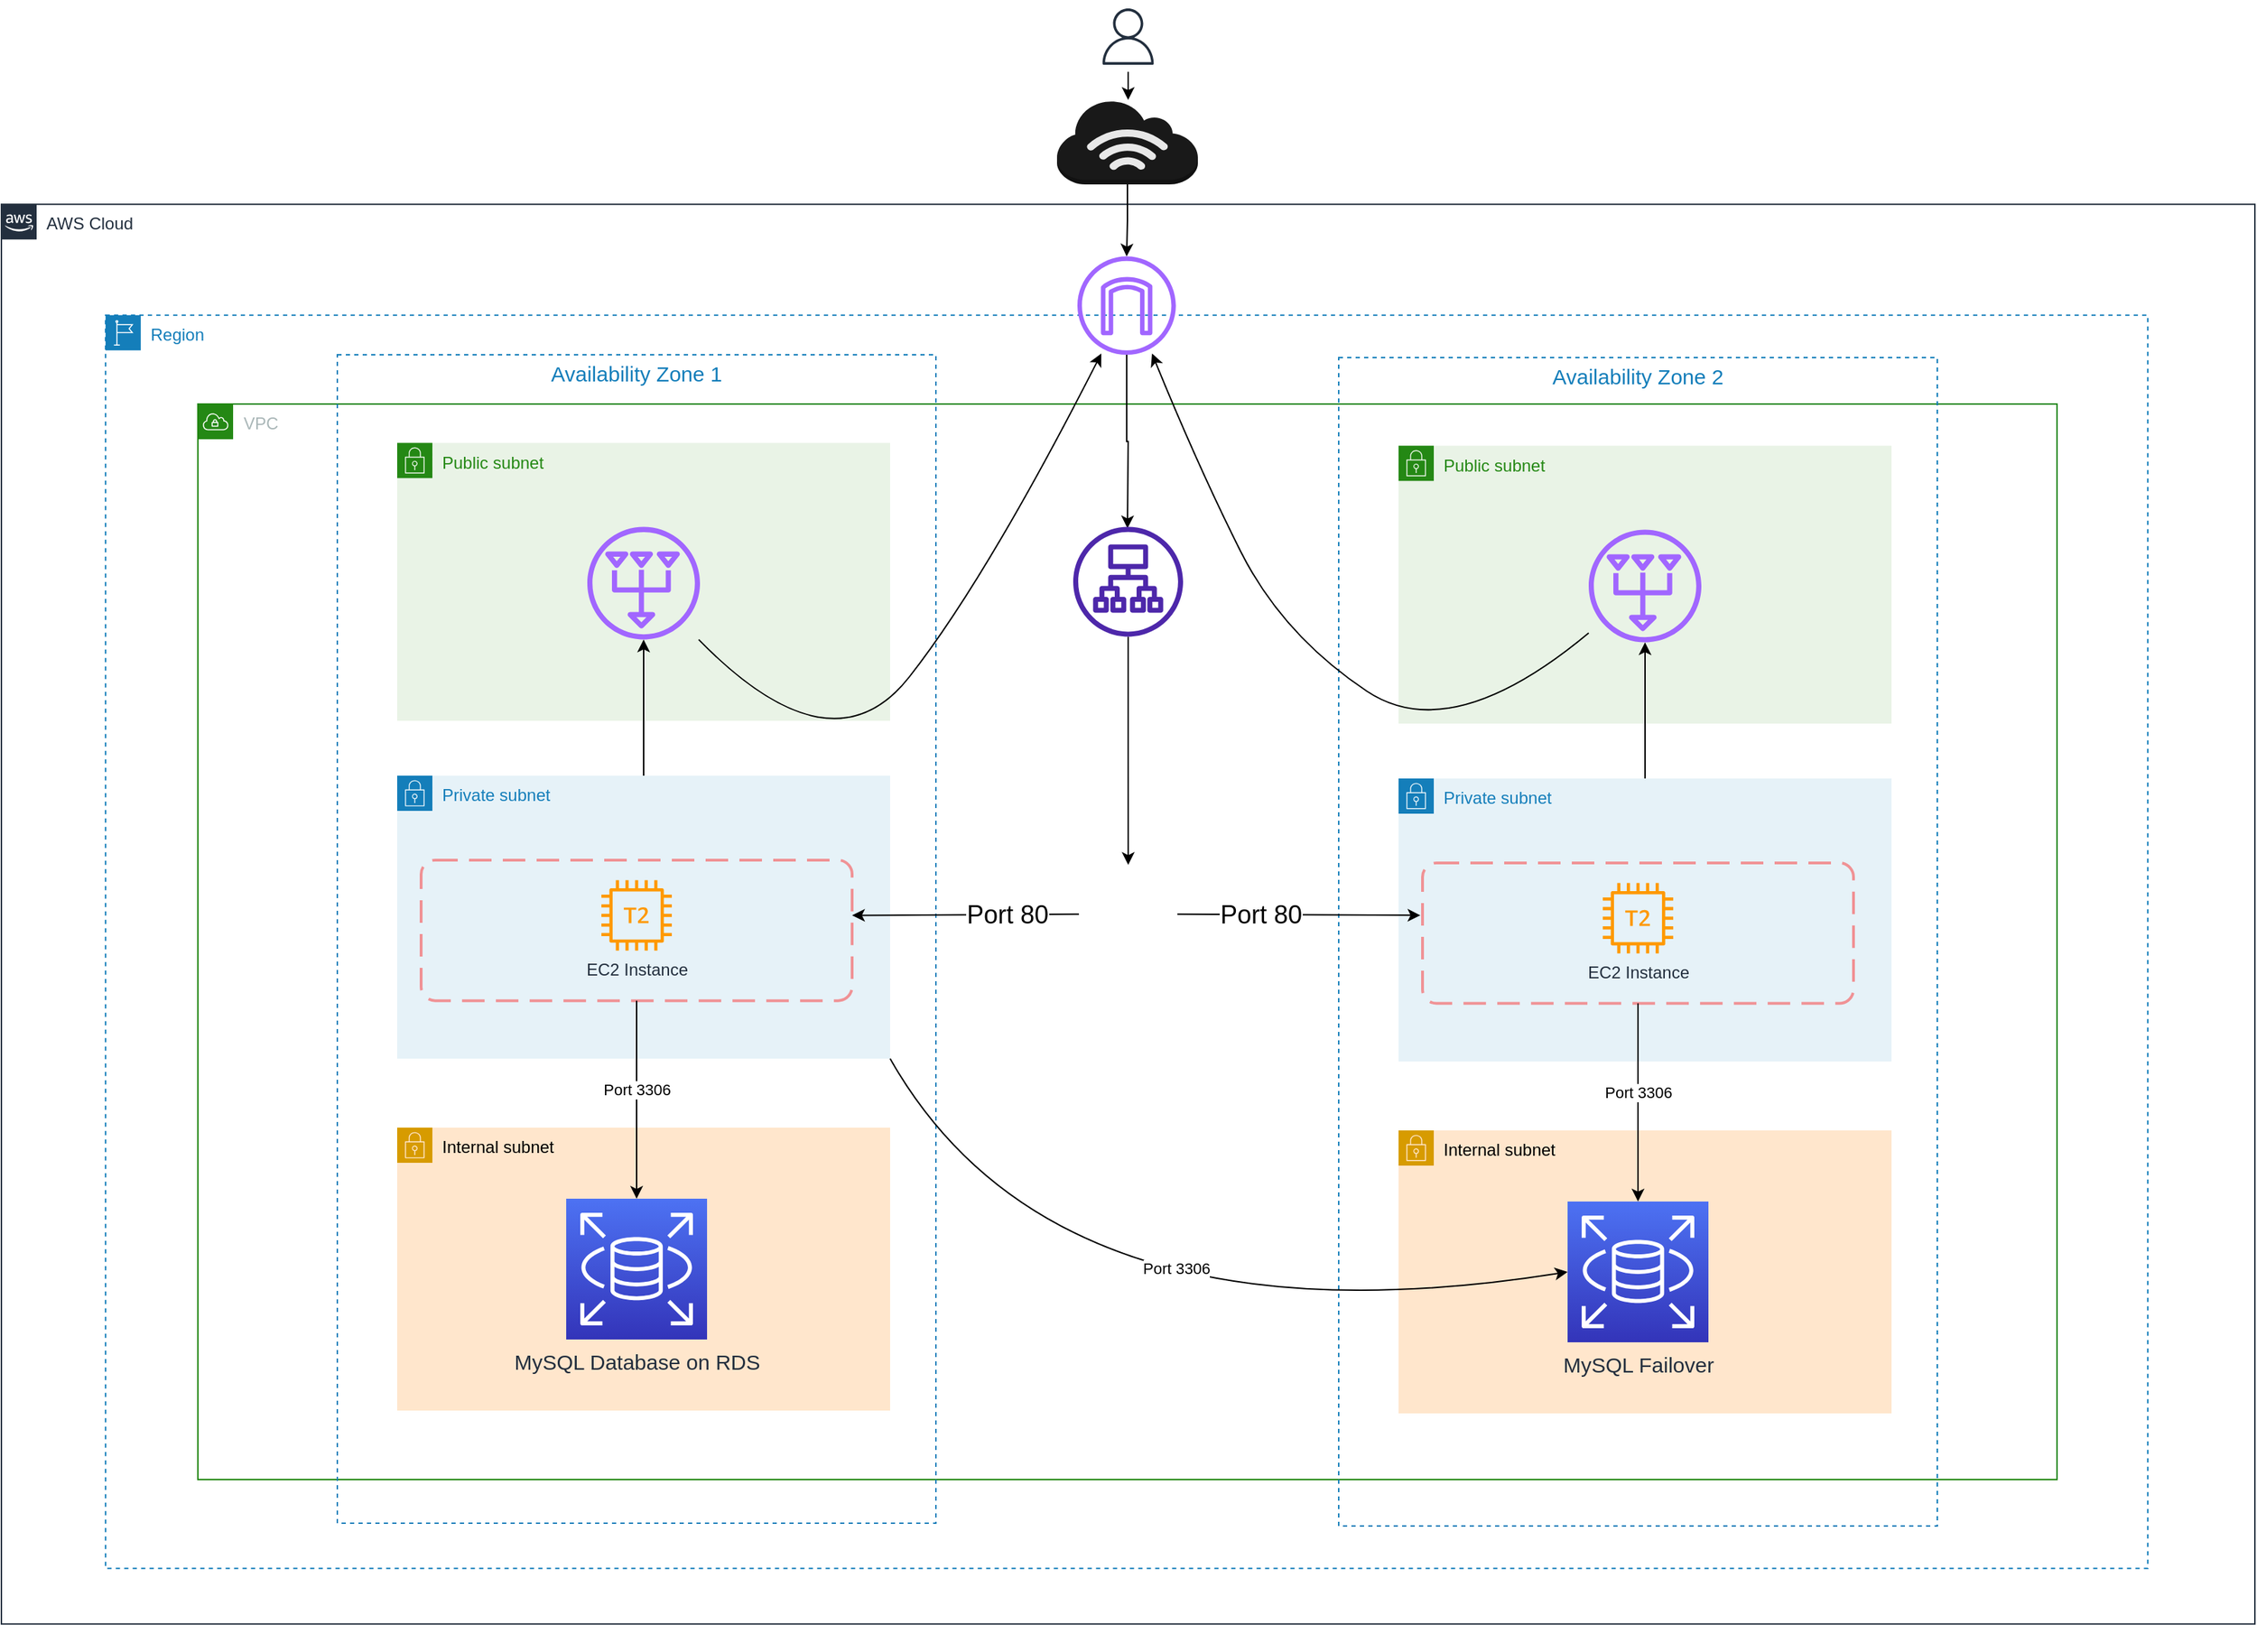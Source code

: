 <mxfile version="16.0.0" type="google"><diagram id="fSrnjGD2aspFWsJwa-Qv" name="Page-1"><mxGraphModel dx="-7776" dy="-7406" grid="1" gridSize="10" guides="1" tooltips="1" connect="1" arrows="1" fold="1" page="1" pageScale="1" pageWidth="850" pageHeight="1100" math="0" shadow="0"><root><mxCell id="0"/><mxCell id="1" parent="0"/><mxCell id="5bKBoETCHCRwxor2CSpE-2" value="AWS Cloud" style="points=[[0,0],[0.25,0],[0.5,0],[0.75,0],[1,0],[1,0.25],[1,0.5],[1,0.75],[1,1],[0.75,1],[0.5,1],[0.25,1],[0,1],[0,0.75],[0,0.5],[0,0.25]];outlineConnect=0;gradientColor=none;html=1;whiteSpace=wrap;fontSize=12;fontStyle=0;shape=mxgraph.aws4.group;grIcon=mxgraph.aws4.group_aws_cloud_alt;strokeColor=#232F3E;fillColor=default;verticalAlign=top;align=left;spacingLeft=30;fontColor=#232F3E;dashed=0;" parent="1" vertex="1"><mxGeometry x="10200" y="8944.12" width="1600" height="1008.46" as="geometry"/></mxCell><mxCell id="Xmm6TfRivtz7W0rsvs20-1" style="edgeStyle=orthogonalEdgeStyle;rounded=0;orthogonalLoop=1;jettySize=auto;html=1;" parent="1" source="5bKBoETCHCRwxor2CSpE-3" target="5bKBoETCHCRwxor2CSpE-10" edge="1"><mxGeometry relative="1" as="geometry"/></mxCell><mxCell id="5bKBoETCHCRwxor2CSpE-3" value="" style="sketch=0;outlineConnect=0;fontColor=#232F3E;gradientColor=none;strokeColor=#232F3E;fillColor=#ffffff;dashed=0;verticalLabelPosition=bottom;verticalAlign=top;align=center;html=1;fontSize=12;fontStyle=0;aspect=fixed;shape=mxgraph.aws4.resourceIcon;resIcon=mxgraph.aws4.user;" parent="1" vertex="1"><mxGeometry x="10975" y="8800" width="50" height="50" as="geometry"/></mxCell><mxCell id="5bKBoETCHCRwxor2CSpE-4" value="Region" style="points=[[0,0],[0.25,0],[0.5,0],[0.75,0],[1,0],[1,0.25],[1,0.5],[1,0.75],[1,1],[0.75,1],[0.5,1],[0.25,1],[0,1],[0,0.75],[0,0.5],[0,0.25]];outlineConnect=0;gradientColor=none;html=1;whiteSpace=wrap;fontSize=12;fontStyle=0;shape=mxgraph.aws4.group;grIcon=mxgraph.aws4.group_region;strokeColor=#147EBA;fillColor=none;verticalAlign=top;align=left;spacingLeft=30;fontColor=#147EBA;dashed=1;" parent="1" vertex="1"><mxGeometry x="10273.94" y="9022.88" width="1450" height="890.26" as="geometry"/></mxCell><mxCell id="5bKBoETCHCRwxor2CSpE-5" value="VPC" style="points=[[0,0],[0.25,0],[0.5,0],[0.75,0],[1,0],[1,0.25],[1,0.5],[1,0.75],[1,1],[0.75,1],[0.5,1],[0.25,1],[0,1],[0,0.75],[0,0.5],[0,0.25]];outlineConnect=0;gradientColor=none;html=1;whiteSpace=wrap;fontSize=12;fontStyle=0;shape=mxgraph.aws4.group;grIcon=mxgraph.aws4.group_vpc;strokeColor=#248814;fillColor=none;verticalAlign=top;align=left;spacingLeft=30;fontColor=#AAB7B8;dashed=0;" parent="1" vertex="1"><mxGeometry x="10339.51" y="9086.03" width="1320" height="763.97" as="geometry"/></mxCell><mxCell id="5bKBoETCHCRwxor2CSpE-7" style="edgeStyle=orthogonalEdgeStyle;rounded=0;orthogonalLoop=1;jettySize=auto;html=1;" parent="1" source="5bKBoETCHCRwxor2CSpE-8" edge="1"><mxGeometry relative="1" as="geometry"><mxPoint x="10999.51" y="9174.321" as="targetPoint"/></mxGeometry></mxCell><mxCell id="5bKBoETCHCRwxor2CSpE-8" value="" style="sketch=0;outlineConnect=0;fontColor=#232F3E;gradientColor=none;fillColor=#A166FF;strokeColor=none;dashed=0;verticalLabelPosition=bottom;verticalAlign=top;align=center;html=1;fontSize=12;fontStyle=0;aspect=fixed;pointerEvents=1;shape=mxgraph.aws4.internet_gateway;" parent="1" vertex="1"><mxGeometry x="10964" y="8981.139" width="69.882" height="69.882" as="geometry"/></mxCell><mxCell id="5bKBoETCHCRwxor2CSpE-9" style="edgeStyle=orthogonalEdgeStyle;rounded=0;orthogonalLoop=1;jettySize=auto;html=1;" parent="1" source="5bKBoETCHCRwxor2CSpE-10" target="5bKBoETCHCRwxor2CSpE-8" edge="1"><mxGeometry relative="1" as="geometry"/></mxCell><mxCell id="5bKBoETCHCRwxor2CSpE-10" value="" style="outlineConnect=0;dashed=0;verticalLabelPosition=bottom;verticalAlign=top;align=center;html=1;shape=mxgraph.aws3.internet_3;gradientDirection=south;opacity=90;fillColor=#000000;strokeColor=#314354;fontColor=#ffffff;" parent="1" vertex="1"><mxGeometry x="10949.51" y="8870" width="100" height="60" as="geometry"/></mxCell><mxCell id="5bKBoETCHCRwxor2CSpE-13" style="edgeStyle=orthogonalEdgeStyle;rounded=0;orthogonalLoop=1;jettySize=auto;html=1;" parent="1" source="bmJ9RPBtk_2PVhjXNljv-72" target="5bKBoETCHCRwxor2CSpE-12" edge="1"><mxGeometry relative="1" as="geometry"><mxPoint x="10999.51" y="9259.321" as="sourcePoint"/></mxGeometry></mxCell><mxCell id="5bKBoETCHCRwxor2CSpE-16" value="" style="group" parent="1" vertex="1" connectable="0"><mxGeometry x="10438.51" y="9051.026" width="1309.0" height="920" as="geometry"/></mxCell><mxCell id="5bKBoETCHCRwxor2CSpE-17" value="Availability Zone 1" style="fillColor=none;strokeColor=#147EBA;dashed=1;verticalAlign=top;fontStyle=0;fontColor=#147EBA;spacingTop=-2;fontSize=15;" parent="5bKBoETCHCRwxor2CSpE-16" vertex="1"><mxGeometry width="425" height="830" as="geometry"/></mxCell><mxCell id="5bKBoETCHCRwxor2CSpE-18" value="Public subnet" style="points=[[0,0],[0.25,0],[0.5,0],[0.75,0],[1,0],[1,0.25],[1,0.5],[1,0.75],[1,1],[0.75,1],[0.5,1],[0.25,1],[0,1],[0,0.75],[0,0.5],[0,0.25]];outlineConnect=0;gradientColor=none;html=1;whiteSpace=wrap;fontSize=12;fontStyle=0;shape=mxgraph.aws4.group;grIcon=mxgraph.aws4.group_security_group;grStroke=0;strokeColor=#248814;fillColor=#E9F3E6;verticalAlign=top;align=left;spacingLeft=30;fontColor=#248814;dashed=0;" parent="5bKBoETCHCRwxor2CSpE-16" vertex="1"><mxGeometry x="42.5" y="62.56" width="350" height="197.44" as="geometry"/></mxCell><mxCell id="8BWoS61rpoC5hUv-yom7-12" style="edgeStyle=orthogonalEdgeStyle;rounded=0;orthogonalLoop=1;jettySize=auto;html=1;" parent="5bKBoETCHCRwxor2CSpE-16" source="5bKBoETCHCRwxor2CSpE-19" target="5bKBoETCHCRwxor2CSpE-59" edge="1"><mxGeometry relative="1" as="geometry"/></mxCell><mxCell id="5bKBoETCHCRwxor2CSpE-19" value="Private subnet" style="points=[[0,0],[0.25,0],[0.5,0],[0.75,0],[1,0],[1,0.25],[1,0.5],[1,0.75],[1,1],[0.75,1],[0.5,1],[0.25,1],[0,1],[0,0.75],[0,0.5],[0,0.25]];outlineConnect=0;gradientColor=none;html=1;whiteSpace=wrap;fontSize=12;fontStyle=0;shape=mxgraph.aws4.group;grIcon=mxgraph.aws4.group_security_group;grStroke=0;strokeColor=#147EBA;fillColor=#E6F2F8;verticalAlign=top;align=left;spacingLeft=30;fontColor=#147EBA;dashed=0;" parent="5bKBoETCHCRwxor2CSpE-16" vertex="1"><mxGeometry x="42.5" y="298.97" width="350" height="201.03" as="geometry"/></mxCell><mxCell id="5bKBoETCHCRwxor2CSpE-59" value="" style="sketch=0;outlineConnect=0;fontColor=#232F3E;gradientColor=none;fillColor=#A166FF;strokeColor=none;dashed=0;verticalLabelPosition=bottom;verticalAlign=top;align=center;html=1;fontSize=12;fontStyle=0;aspect=fixed;pointerEvents=1;shape=mxgraph.aws4.nat_gateway;rotation=90;" parent="5bKBoETCHCRwxor2CSpE-16" vertex="1"><mxGeometry x="177.5" y="122.28" width="80" height="80" as="geometry"/></mxCell><mxCell id="8BWoS61rpoC5hUv-yom7-5" value="" style="rounded=1;arcSize=10;dashed=1;strokeColor=#ff0000;fillColor=none;gradientColor=none;dashPattern=8 4;strokeWidth=2;opacity=40;" parent="5bKBoETCHCRwxor2CSpE-16" vertex="1"><mxGeometry x="59.5" y="358.97" width="306" height="99.818" as="geometry"/></mxCell><mxCell id="Md2FTOb43yRIeHyQgfPa-3" value="Internal subnet" style="points=[[0,0],[0.25,0],[0.5,0],[0.75,0],[1,0],[1,0.25],[1,0.5],[1,0.75],[1,1],[0.75,1],[0.5,1],[0.25,1],[0,1],[0,0.75],[0,0.5],[0,0.25]];outlineConnect=0;html=1;whiteSpace=wrap;fontSize=12;fontStyle=0;shape=mxgraph.aws4.group;grIcon=mxgraph.aws4.group_security_group;grStroke=0;strokeColor=#d79b00;fillColor=#ffe6cc;verticalAlign=top;align=left;spacingLeft=30;dashed=0;" vertex="1" parent="5bKBoETCHCRwxor2CSpE-16"><mxGeometry x="42.5" y="548.97" width="350" height="201.03" as="geometry"/></mxCell><mxCell id="8BWoS61rpoC5hUv-yom7-6" value="EC2 Instance" style="sketch=0;outlineConnect=0;fontColor=#232F3E;gradientColor=none;fillColor=#FF9900;strokeColor=none;dashed=0;verticalLabelPosition=bottom;verticalAlign=top;align=center;html=1;fontSize=12;fontStyle=0;aspect=fixed;pointerEvents=1;shape=mxgraph.aws4.t2_instance;" parent="5bKBoETCHCRwxor2CSpE-16" vertex="1"><mxGeometry x="187.5" y="373.25" width="50" height="50" as="geometry"/></mxCell><mxCell id="bmJ9RPBtk_2PVhjXNljv-72" value="" style="sketch=0;outlineConnect=0;fontColor=#232F3E;gradientColor=none;fillColor=#4D27AA;strokeColor=none;dashed=0;verticalLabelPosition=bottom;verticalAlign=top;align=center;html=1;fontSize=12;fontStyle=0;aspect=fixed;pointerEvents=1;shape=mxgraph.aws4.application_load_balancer;" parent="5bKBoETCHCRwxor2CSpE-16" vertex="1"><mxGeometry x="522.49" y="122.284" width="78" height="78" as="geometry"/></mxCell><mxCell id="eTdD6_Irgu49M5RQsjbE-1" value="&lt;font style=&quot;font-size: 15px&quot;&gt;MySQL Database on RDS&lt;/font&gt;" style="sketch=0;points=[[0,0,0],[0.25,0,0],[0.5,0,0],[0.75,0,0],[1,0,0],[0,1,0],[0.25,1,0],[0.5,1,0],[0.75,1,0],[1,1,0],[0,0.25,0],[0,0.5,0],[0,0.75,0],[1,0.25,0],[1,0.5,0],[1,0.75,0]];outlineConnect=0;fontColor=#232F3E;gradientColor=#4D72F3;gradientDirection=north;fillColor=#3334B9;strokeColor=#ffffff;dashed=0;verticalLabelPosition=bottom;verticalAlign=top;align=center;html=1;fontSize=12;fontStyle=0;aspect=fixed;shape=mxgraph.aws4.resourceIcon;resIcon=mxgraph.aws4.rds;" parent="5bKBoETCHCRwxor2CSpE-16" vertex="1"><mxGeometry x="162.5" y="599.484" width="100" height="100" as="geometry"/></mxCell><mxCell id="Md2FTOb43yRIeHyQgfPa-4" style="edgeStyle=orthogonalEdgeStyle;rounded=0;orthogonalLoop=1;jettySize=auto;html=1;entryX=0.5;entryY=0;entryDx=0;entryDy=0;entryPerimeter=0;fontColor=#ECCFFF;" edge="1" parent="5bKBoETCHCRwxor2CSpE-16" source="8BWoS61rpoC5hUv-yom7-5" target="eTdD6_Irgu49M5RQsjbE-1"><mxGeometry relative="1" as="geometry"/></mxCell><mxCell id="Md2FTOb43yRIeHyQgfPa-5" value="&lt;font color=&quot;#000000&quot;&gt;Port 3306&lt;/font&gt;" style="edgeLabel;html=1;align=center;verticalAlign=middle;resizable=0;points=[];fontColor=#ECCFFF;" vertex="1" connectable="0" parent="Md2FTOb43yRIeHyQgfPa-4"><mxGeometry x="-0.113" relative="1" as="geometry"><mxPoint as="offset"/></mxGeometry></mxCell><mxCell id="8BWoS61rpoC5hUv-yom7-14" value="" style="curved=1;endArrow=classic;html=1;rounded=0;entryX=0.25;entryY=1;entryDx=0;entryDy=0;" parent="1" source="5bKBoETCHCRwxor2CSpE-59" target="RiEdkrnqtukvn-UQqB_G-8" edge="1"><mxGeometry width="50" height="50" relative="1" as="geometry"><mxPoint x="10759.51" y="9390" as="sourcePoint"/><mxPoint x="10809.51" y="9340" as="targetPoint"/><Array as="points"><mxPoint x="10789.51" y="9350"/><mxPoint x="10899.51" y="9210"/></Array></mxGeometry></mxCell><mxCell id="5bKBoETCHCRwxor2CSpE-12" value="" style="shape=image;html=1;verticalAlign=top;verticalLabelPosition=bottom;labelBackgroundColor=#ffffff;imageAspect=0;aspect=fixed;image=https://cdn0.iconfinder.com/data/icons/zondicons/20/target-128.png;strokeColor=#F58534;fillColor=default;" parent="1" vertex="1"><mxGeometry x="10965.06" y="9413.412" width="69.882" height="69.882" as="geometry"/></mxCell><mxCell id="5bKBoETCHCRwxor2CSpE-15" value="" style="endArrow=classic;html=1;rounded=0;fontColor=#D05C17;exitX=0;exitY=0.5;exitDx=0;exitDy=0;entryX=1;entryY=0.5;entryDx=0;entryDy=0;" parent="1" source="5bKBoETCHCRwxor2CSpE-12" edge="1"><mxGeometry width="50" height="50" relative="1" as="geometry"><mxPoint x="10948.51" y="9457.692" as="sourcePoint"/><mxPoint x="10804.01" y="9449.245" as="targetPoint"/></mxGeometry></mxCell><mxCell id="RiEdkrnqtukvn-UQqB_G-17" value="Port 80" style="edgeLabel;html=1;align=center;verticalAlign=middle;resizable=0;points=[];fontSize=18;" parent="5bKBoETCHCRwxor2CSpE-15" vertex="1" connectable="0"><mxGeometry x="-0.175" relative="1" as="geometry"><mxPoint x="15" as="offset"/></mxGeometry></mxCell><mxCell id="RiEdkrnqtukvn-UQqB_G-8" value="" style="rounded=0;whiteSpace=wrap;html=1;labelBackgroundColor=none;labelBorderColor=none;fillColor=none;strokeColor=none;" parent="1" vertex="1"><mxGeometry x="10962.94" y="8981.14" width="72" height="69" as="geometry"/></mxCell><mxCell id="Md2FTOb43yRIeHyQgfPa-6" value="Availability Zone 2" style="fillColor=none;strokeColor=#147EBA;dashed=1;verticalAlign=top;fontStyle=0;fontColor=#147EBA;spacingTop=-2;fontSize=15;" vertex="1" parent="1"><mxGeometry x="11149.51" y="9053.016" width="425" height="830" as="geometry"/></mxCell><mxCell id="Md2FTOb43yRIeHyQgfPa-7" value="Public subnet" style="points=[[0,0],[0.25,0],[0.5,0],[0.75,0],[1,0],[1,0.25],[1,0.5],[1,0.75],[1,1],[0.75,1],[0.5,1],[0.25,1],[0,1],[0,0.75],[0,0.5],[0,0.25]];outlineConnect=0;gradientColor=none;html=1;whiteSpace=wrap;fontSize=12;fontStyle=0;shape=mxgraph.aws4.group;grIcon=mxgraph.aws4.group_security_group;grStroke=0;strokeColor=#248814;fillColor=#E9F3E6;verticalAlign=top;align=left;spacingLeft=30;fontColor=#248814;dashed=0;" vertex="1" parent="1"><mxGeometry x="11192.01" y="9115.576" width="350" height="197.44" as="geometry"/></mxCell><mxCell id="Md2FTOb43yRIeHyQgfPa-8" style="edgeStyle=orthogonalEdgeStyle;rounded=0;orthogonalLoop=1;jettySize=auto;html=1;" edge="1" parent="1" source="Md2FTOb43yRIeHyQgfPa-9" target="Md2FTOb43yRIeHyQgfPa-10"><mxGeometry relative="1" as="geometry"/></mxCell><mxCell id="Md2FTOb43yRIeHyQgfPa-9" value="Private subnet" style="points=[[0,0],[0.25,0],[0.5,0],[0.75,0],[1,0],[1,0.25],[1,0.5],[1,0.75],[1,1],[0.75,1],[0.5,1],[0.25,1],[0,1],[0,0.75],[0,0.5],[0,0.25]];outlineConnect=0;gradientColor=none;html=1;whiteSpace=wrap;fontSize=12;fontStyle=0;shape=mxgraph.aws4.group;grIcon=mxgraph.aws4.group_security_group;grStroke=0;strokeColor=#147EBA;fillColor=#E6F2F8;verticalAlign=top;align=left;spacingLeft=30;fontColor=#147EBA;dashed=0;" vertex="1" parent="1"><mxGeometry x="11192.01" y="9351.986" width="350" height="201.03" as="geometry"/></mxCell><mxCell id="Md2FTOb43yRIeHyQgfPa-10" value="" style="sketch=0;outlineConnect=0;fontColor=#232F3E;gradientColor=none;fillColor=#A166FF;strokeColor=none;dashed=0;verticalLabelPosition=bottom;verticalAlign=top;align=center;html=1;fontSize=12;fontStyle=0;aspect=fixed;pointerEvents=1;shape=mxgraph.aws4.nat_gateway;rotation=90;" vertex="1" parent="1"><mxGeometry x="11327.01" y="9175.296" width="80" height="80" as="geometry"/></mxCell><mxCell id="Md2FTOb43yRIeHyQgfPa-11" value="" style="rounded=1;arcSize=10;dashed=1;strokeColor=#ff0000;fillColor=none;gradientColor=none;dashPattern=8 4;strokeWidth=2;opacity=40;" vertex="1" parent="1"><mxGeometry x="11209.01" y="9411.986" width="306" height="99.818" as="geometry"/></mxCell><mxCell id="Md2FTOb43yRIeHyQgfPa-12" value="Internal subnet" style="points=[[0,0],[0.25,0],[0.5,0],[0.75,0],[1,0],[1,0.25],[1,0.5],[1,0.75],[1,1],[0.75,1],[0.5,1],[0.25,1],[0,1],[0,0.75],[0,0.5],[0,0.25]];outlineConnect=0;html=1;whiteSpace=wrap;fontSize=12;fontStyle=0;shape=mxgraph.aws4.group;grIcon=mxgraph.aws4.group_security_group;grStroke=0;strokeColor=#d79b00;fillColor=#ffe6cc;verticalAlign=top;align=left;spacingLeft=30;dashed=0;" vertex="1" parent="1"><mxGeometry x="11192.01" y="9601.986" width="350" height="201.03" as="geometry"/></mxCell><mxCell id="Md2FTOb43yRIeHyQgfPa-13" value="EC2 Instance" style="sketch=0;outlineConnect=0;fontColor=#232F3E;gradientColor=none;fillColor=#FF9900;strokeColor=none;dashed=0;verticalLabelPosition=bottom;verticalAlign=top;align=center;html=1;fontSize=12;fontStyle=0;aspect=fixed;pointerEvents=1;shape=mxgraph.aws4.t2_instance;" vertex="1" parent="1"><mxGeometry x="11337.01" y="9426.266" width="50" height="50" as="geometry"/></mxCell><mxCell id="Md2FTOb43yRIeHyQgfPa-14" value="&lt;font style=&quot;font-size: 15px&quot;&gt;MySQL Failover&lt;/font&gt;" style="sketch=0;points=[[0,0,0],[0.25,0,0],[0.5,0,0],[0.75,0,0],[1,0,0],[0,1,0],[0.25,1,0],[0.5,1,0],[0.75,1,0],[1,1,0],[0,0.25,0],[0,0.5,0],[0,0.75,0],[1,0.25,0],[1,0.5,0],[1,0.75,0]];outlineConnect=0;fontColor=#232F3E;gradientColor=#4D72F3;gradientDirection=north;fillColor=#3334B9;strokeColor=#ffffff;dashed=0;verticalLabelPosition=bottom;verticalAlign=top;align=center;html=1;fontSize=12;fontStyle=0;aspect=fixed;shape=mxgraph.aws4.resourceIcon;resIcon=mxgraph.aws4.rds;" vertex="1" parent="1"><mxGeometry x="11312.01" y="9652.5" width="100" height="100" as="geometry"/></mxCell><mxCell id="Md2FTOb43yRIeHyQgfPa-15" style="edgeStyle=orthogonalEdgeStyle;rounded=0;orthogonalLoop=1;jettySize=auto;html=1;entryX=0.5;entryY=0;entryDx=0;entryDy=0;entryPerimeter=0;fontColor=#ECCFFF;" edge="1" parent="1" source="Md2FTOb43yRIeHyQgfPa-11" target="Md2FTOb43yRIeHyQgfPa-14"><mxGeometry relative="1" as="geometry"/></mxCell><mxCell id="Md2FTOb43yRIeHyQgfPa-16" value="&lt;font color=&quot;#000000&quot;&gt;Port 3306&lt;/font&gt;" style="edgeLabel;html=1;align=center;verticalAlign=middle;resizable=0;points=[];fontColor=#ECCFFF;" vertex="1" connectable="0" parent="Md2FTOb43yRIeHyQgfPa-15"><mxGeometry x="-0.113" relative="1" as="geometry"><mxPoint as="offset"/></mxGeometry></mxCell><mxCell id="bmJ9RPBtk_2PVhjXNljv-50" value="" style="endArrow=classic;html=1;rounded=0;fontColor=#D05C17;exitX=1;exitY=0.5;exitDx=0;exitDy=0;entryX=-0.005;entryY=0.373;entryDx=0;entryDy=0;entryPerimeter=0;" parent="1" source="5bKBoETCHCRwxor2CSpE-12" target="Md2FTOb43yRIeHyQgfPa-11" edge="1"><mxGeometry width="50" height="50" relative="1" as="geometry"><mxPoint x="11107.44" y="9519.503" as="sourcePoint"/><mxPoint x="11204.01" y="9449.245" as="targetPoint"/></mxGeometry></mxCell><mxCell id="bmJ9RPBtk_2PVhjXNljv-51" value="Port 80" style="edgeLabel;html=1;align=center;verticalAlign=middle;resizable=0;points=[];fontSize=18;" parent="bmJ9RPBtk_2PVhjXNljv-50" vertex="1" connectable="0"><mxGeometry x="-0.175" relative="1" as="geometry"><mxPoint x="-12" as="offset"/></mxGeometry></mxCell><mxCell id="bmJ9RPBtk_2PVhjXNljv-69" value="" style="curved=1;endArrow=classic;html=1;rounded=0;entryX=0.75;entryY=1;entryDx=0;entryDy=0;" parent="1" source="Md2FTOb43yRIeHyQgfPa-10" target="RiEdkrnqtukvn-UQqB_G-8" edge="1"><mxGeometry width="50" height="50" relative="1" as="geometry"><mxPoint x="11344.51" y="9298.342" as="sourcePoint"/><mxPoint x="10991.026" y="9061.021" as="targetPoint"/><Array as="points"><mxPoint x="11229.51" y="9330"/><mxPoint x="11109.51" y="9250"/><mxPoint x="11049.51" y="9130"/></Array></mxGeometry></mxCell><mxCell id="Md2FTOb43yRIeHyQgfPa-22" value="" style="curved=1;endArrow=classic;html=1;rounded=0;fontColor=#000000;exitX=1;exitY=1;exitDx=0;exitDy=0;entryX=0;entryY=0.5;entryDx=0;entryDy=0;entryPerimeter=0;" edge="1" parent="1" source="5bKBoETCHCRwxor2CSpE-19" target="Md2FTOb43yRIeHyQgfPa-14"><mxGeometry width="50" height="50" relative="1" as="geometry"><mxPoint x="10969.51" y="9690" as="sourcePoint"/><mxPoint x="11019.51" y="9640" as="targetPoint"/><Array as="points"><mxPoint x="10949.51" y="9760"/></Array></mxGeometry></mxCell><mxCell id="Md2FTOb43yRIeHyQgfPa-23" value="Port 3306" style="edgeLabel;html=1;align=center;verticalAlign=middle;resizable=0;points=[];fontColor=#000000;" vertex="1" connectable="0" parent="Md2FTOb43yRIeHyQgfPa-22"><mxGeometry x="-0.046" y="69" relative="1" as="geometry"><mxPoint x="46" y="16" as="offset"/></mxGeometry></mxCell></root></mxGraphModel></diagram></mxfile>